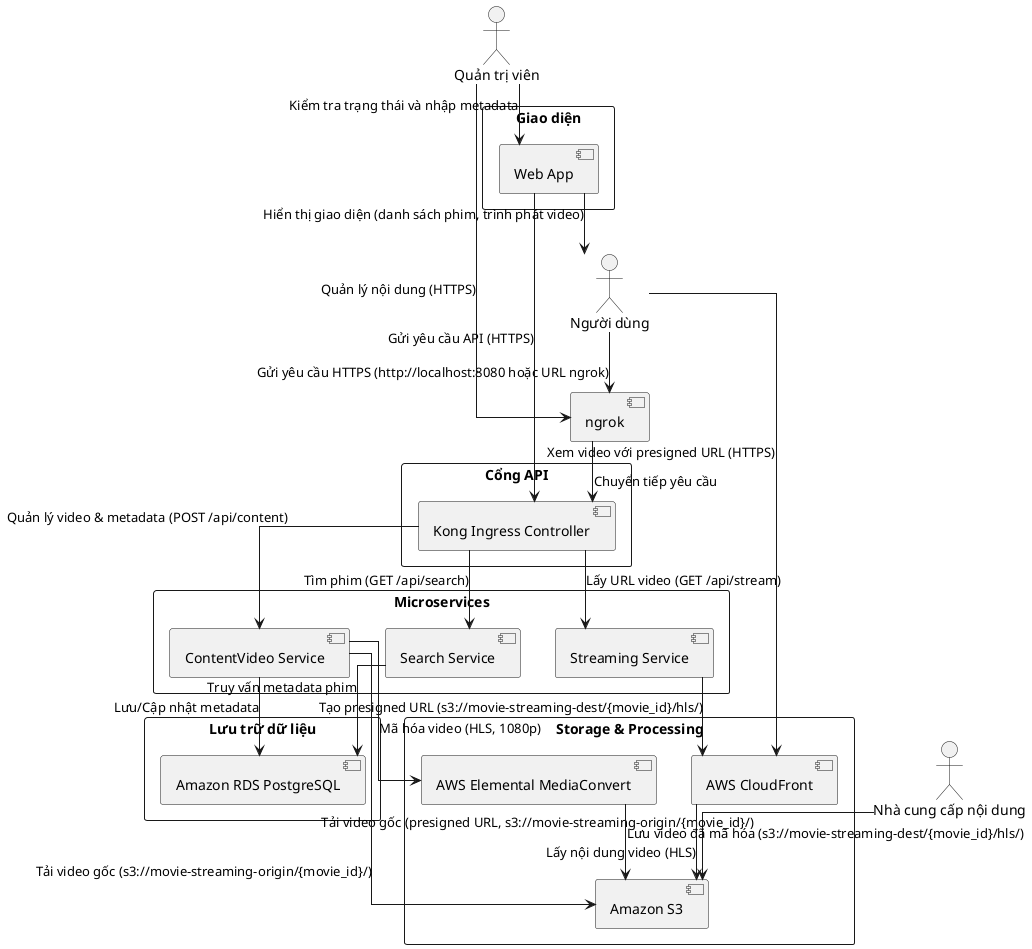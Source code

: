@startuml
top to bottom direction
skinparam linetype ortho
skinparam packageStyle rectangle

actor "Người dùng" as NguoiDung
actor "Quản trị viên" as QuanTri
actor "Nhà cung cấp nội dung" as NhaCungCap

' Tầng giao tiếp Internet
[ngrok]

' Tầng cổng API
package "Cổng API" {
  [Kong Ingress Controller]
}

' Tầng giao diện
package "Giao diện" {
  [Web App]
}

' Tầng dịch vụ vi mô
package "Microservices" {
  [Search Service]
  [Streaming Service]
  [ContentVideo Service]
}

' Tầng lưu trữ dữ liệu
package "Lưu trữ dữ liệu" {
  [Amazon RDS PostgreSQL]
}

' Tầng lưu trữ và xử lý
package "Storage & Processing" {
  [Amazon S3]
  [AWS CloudFront]
  [AWS Elemental MediaConvert]
}

' === Mối quan hệ ===

' Diễn viên đến ngrok/Giao diện/Lưu trữ
NguoiDung --> [ngrok] : Gửi yêu cầu HTTPS (http://localhost:8080 hoặc URL ngrok)
QuanTri --> [ngrok] : Quản lý nội dung (HTTPS)
NhaCungCap --> [Amazon S3] : Tải video gốc (presigned URL, s3://movie-streaming-origin/{movie_id}/)
[ngrok] --> [Kong Ingress Controller] : Chuyển tiếp yêu cầu

' Giao diện đến Cổng API
[Web App] --> [Kong Ingress Controller] : Gửi yêu cầu API (HTTPS)

' Cổng API đến Microservices
[Kong Ingress Controller] --> [Search Service] : Tìm phim (GET /api/search)
[Kong Ingress Controller] --> [Streaming Service] : Lấy URL video (GET /api/stream)
[Kong Ingress Controller] --> [ContentVideo Service] : Quản lý video & metadata (POST /api/content)

' Microservices đến Storage/Processing
[Search Service] --> [Amazon RDS PostgreSQL] : Truy vấn metadata phim
[Streaming Service] --> [AWS CloudFront] : Tạo presigned URL (s3://movie-streaming-dest/{movie_id}/hls/)
[AWS CloudFront] --> [Amazon S3] : Lấy nội dung video (HLS)
[Web App] --> NguoiDung : Hiển thị giao diện (danh sách phim, trình phát video)

NguoiDung --> [AWS CloudFront] : Xem video với presigned URL (HTTPS)

' Xử lý nội dung
[ContentVideo Service] --> [Amazon S3] : Tải video gốc (s3://movie-streaming-origin/{movie_id}/)
[ContentVideo Service] --> [AWS Elemental MediaConvert] : Mã hóa video (HLS, 1080p)
[AWS Elemental MediaConvert] --> [Amazon S3] : Lưu video đã mã hóa (s3://movie-streaming-dest/{movie_id}/hls/)
[ContentVideo Service] --> [Amazon RDS PostgreSQL] : Lưu/Cập nhật metadata
[QuanTri] --> [Web App] : Kiểm tra trạng thái và nhập metadata

@enduml